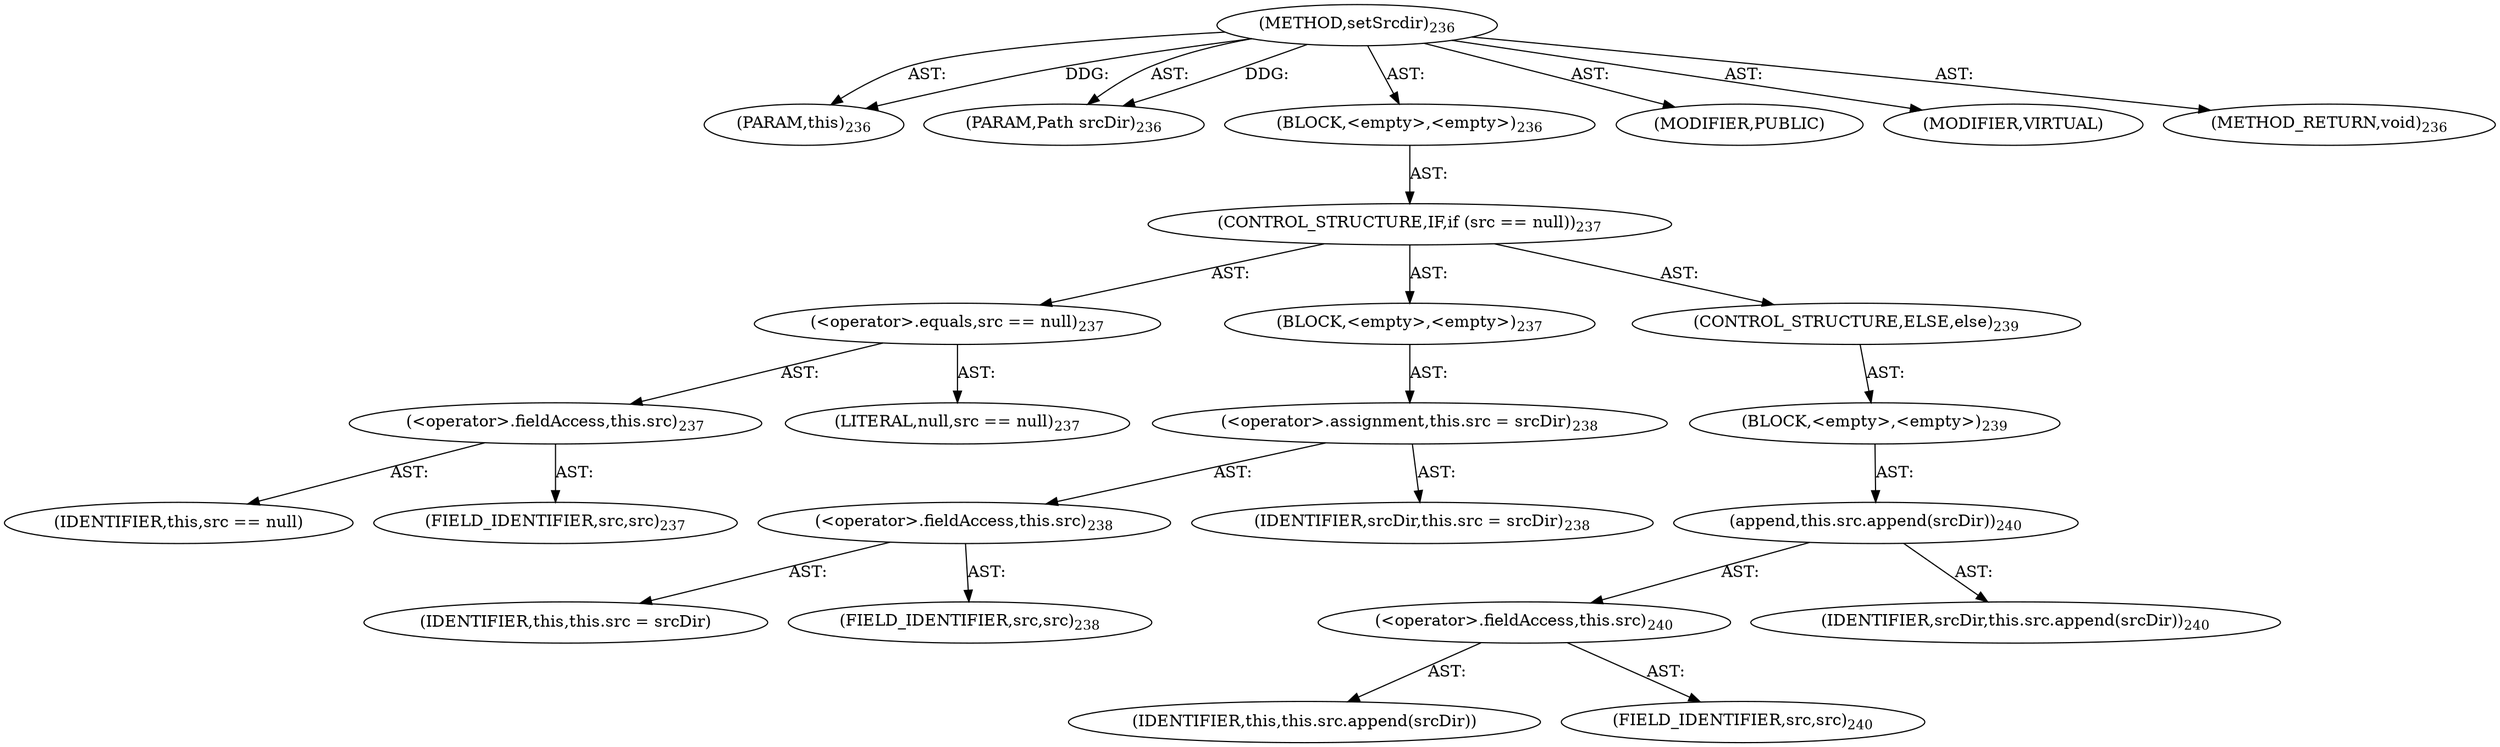 digraph "setSrcdir" {  
"111669149703" [label = <(METHOD,setSrcdir)<SUB>236</SUB>> ]
"115964117033" [label = <(PARAM,this)<SUB>236</SUB>> ]
"115964117034" [label = <(PARAM,Path srcDir)<SUB>236</SUB>> ]
"25769803792" [label = <(BLOCK,&lt;empty&gt;,&lt;empty&gt;)<SUB>236</SUB>> ]
"47244640265" [label = <(CONTROL_STRUCTURE,IF,if (src == null))<SUB>237</SUB>> ]
"30064771153" [label = <(&lt;operator&gt;.equals,src == null)<SUB>237</SUB>> ]
"30064771154" [label = <(&lt;operator&gt;.fieldAccess,this.src)<SUB>237</SUB>> ]
"68719476836" [label = <(IDENTIFIER,this,src == null)> ]
"55834574885" [label = <(FIELD_IDENTIFIER,src,src)<SUB>237</SUB>> ]
"90194313237" [label = <(LITERAL,null,src == null)<SUB>237</SUB>> ]
"25769803793" [label = <(BLOCK,&lt;empty&gt;,&lt;empty&gt;)<SUB>237</SUB>> ]
"30064771155" [label = <(&lt;operator&gt;.assignment,this.src = srcDir)<SUB>238</SUB>> ]
"30064771156" [label = <(&lt;operator&gt;.fieldAccess,this.src)<SUB>238</SUB>> ]
"68719476837" [label = <(IDENTIFIER,this,this.src = srcDir)> ]
"55834574886" [label = <(FIELD_IDENTIFIER,src,src)<SUB>238</SUB>> ]
"68719476838" [label = <(IDENTIFIER,srcDir,this.src = srcDir)<SUB>238</SUB>> ]
"47244640266" [label = <(CONTROL_STRUCTURE,ELSE,else)<SUB>239</SUB>> ]
"25769803794" [label = <(BLOCK,&lt;empty&gt;,&lt;empty&gt;)<SUB>239</SUB>> ]
"30064771157" [label = <(append,this.src.append(srcDir))<SUB>240</SUB>> ]
"30064771158" [label = <(&lt;operator&gt;.fieldAccess,this.src)<SUB>240</SUB>> ]
"68719476839" [label = <(IDENTIFIER,this,this.src.append(srcDir))> ]
"55834574887" [label = <(FIELD_IDENTIFIER,src,src)<SUB>240</SUB>> ]
"68719476840" [label = <(IDENTIFIER,srcDir,this.src.append(srcDir))<SUB>240</SUB>> ]
"133143986219" [label = <(MODIFIER,PUBLIC)> ]
"133143986220" [label = <(MODIFIER,VIRTUAL)> ]
"128849018887" [label = <(METHOD_RETURN,void)<SUB>236</SUB>> ]
  "111669149703" -> "115964117033"  [ label = "AST: "] 
  "111669149703" -> "115964117034"  [ label = "AST: "] 
  "111669149703" -> "25769803792"  [ label = "AST: "] 
  "111669149703" -> "133143986219"  [ label = "AST: "] 
  "111669149703" -> "133143986220"  [ label = "AST: "] 
  "111669149703" -> "128849018887"  [ label = "AST: "] 
  "25769803792" -> "47244640265"  [ label = "AST: "] 
  "47244640265" -> "30064771153"  [ label = "AST: "] 
  "47244640265" -> "25769803793"  [ label = "AST: "] 
  "47244640265" -> "47244640266"  [ label = "AST: "] 
  "30064771153" -> "30064771154"  [ label = "AST: "] 
  "30064771153" -> "90194313237"  [ label = "AST: "] 
  "30064771154" -> "68719476836"  [ label = "AST: "] 
  "30064771154" -> "55834574885"  [ label = "AST: "] 
  "25769803793" -> "30064771155"  [ label = "AST: "] 
  "30064771155" -> "30064771156"  [ label = "AST: "] 
  "30064771155" -> "68719476838"  [ label = "AST: "] 
  "30064771156" -> "68719476837"  [ label = "AST: "] 
  "30064771156" -> "55834574886"  [ label = "AST: "] 
  "47244640266" -> "25769803794"  [ label = "AST: "] 
  "25769803794" -> "30064771157"  [ label = "AST: "] 
  "30064771157" -> "30064771158"  [ label = "AST: "] 
  "30064771157" -> "68719476840"  [ label = "AST: "] 
  "30064771158" -> "68719476839"  [ label = "AST: "] 
  "30064771158" -> "55834574887"  [ label = "AST: "] 
  "111669149703" -> "115964117033"  [ label = "DDG: "] 
  "111669149703" -> "115964117034"  [ label = "DDG: "] 
}

